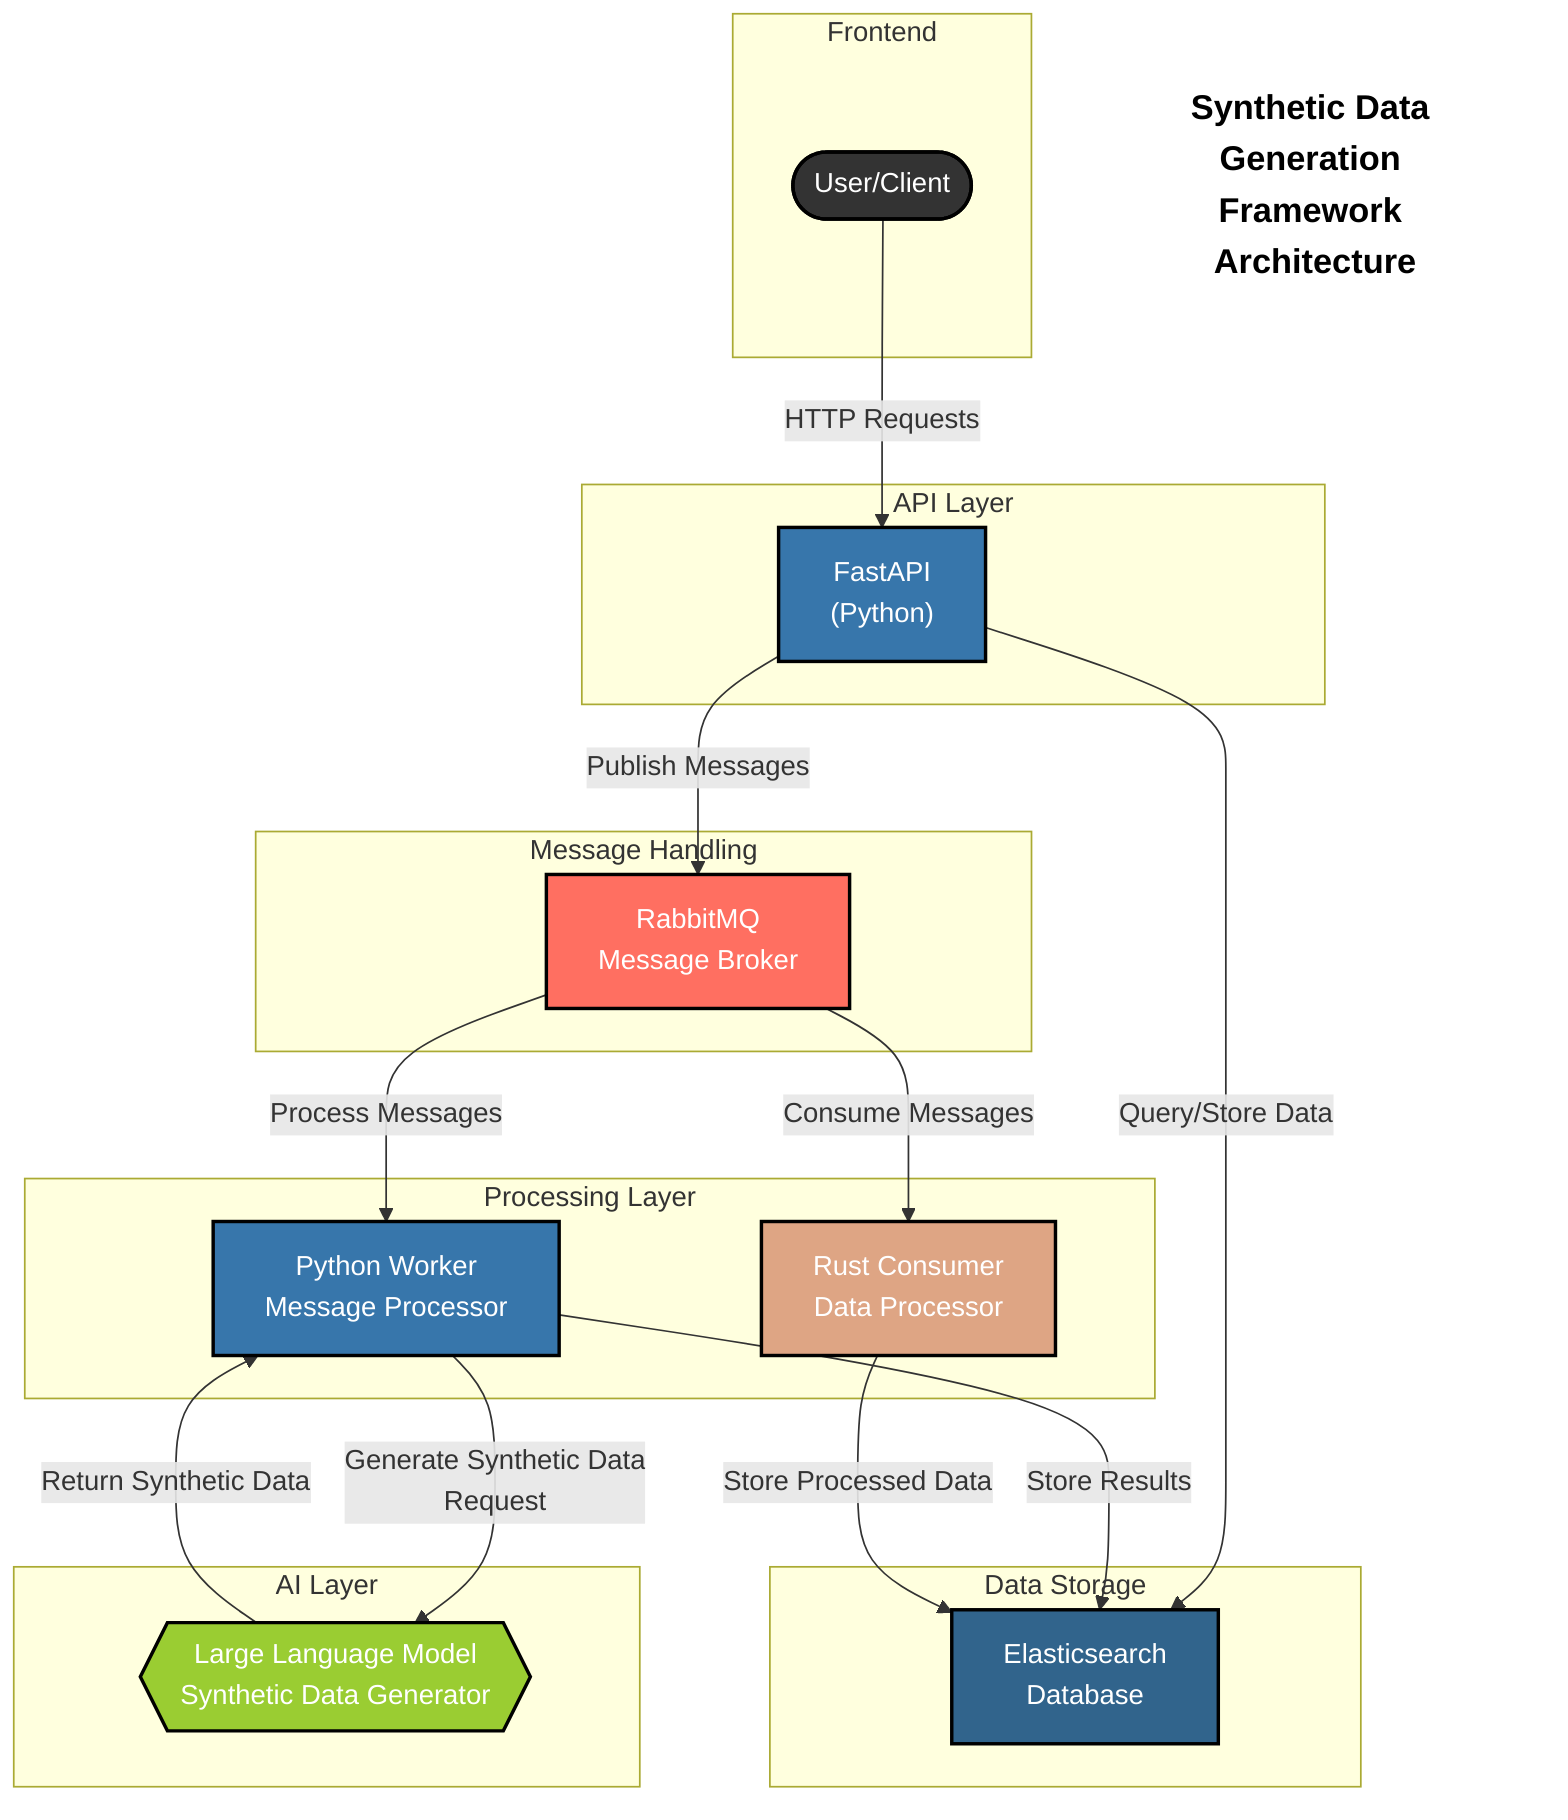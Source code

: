 flowchart TB
    %% Title
    classDef titleClass fill:none,stroke:none,color:black,font-size:20px,font-weight:bold
    title["Synthetic Data Generation Framework Architecture"]
    class title titleClass
    
    %% Component definitions with detailed labels
    client([User/Client])
    api["FastAPI
    (Python)"]
    rabbitmq["RabbitMQ
    Message Broker"]
    elasticsearch["Elasticsearch
    Database"]
    llm{{"Large Language Model
    Synthetic Data Generator"}}
    worker["Python Worker
    Message Processor"]
    consumer["Rust Consumer
    Data Processor"]
    
    %% Connections with descriptive labels
    client -->|"HTTP Requests"| api
    api -->|"Query/Store Data"| elasticsearch
    api -->|"Publish Messages"| rabbitmq
    rabbitmq -->|"Process Messages"| worker
    worker -->|"Generate Synthetic Data
    Request"| llm
    llm -->|"Return Synthetic Data"| worker
    worker -->|"Store Results"| elasticsearch
    rabbitmq -->|"Consume Messages"| consumer
    consumer -->|"Store Processed Data"| elasticsearch
    
    %% Component styling
    classDef clientStyle fill:#333,stroke:#000,color:white,stroke-width:2px
    classDef apiStyle fill:#3776AB,stroke:#000,color:white,stroke-width:2px
    classDef dbStyle fill:#31648C,stroke:#000,color:white,stroke-width:2px
    classDef msgStyle fill:#FF6F61,stroke:#000,color:white,stroke-width:2px
    classDef llmStyle fill:#9ACD32,stroke:#000,color:white,stroke-width:2px
    classDef workerStyle fill:#3776AB,stroke:#000,color:white,stroke-width:2px
    classDef consumerStyle fill:#DEA584,stroke:#000,color:white,stroke-width:2px
    
    %% Apply styling
    class client clientStyle
    class api apiStyle
    class elasticsearch dbStyle
    class rabbitmq msgStyle
    class llm llmStyle
    class worker workerStyle
    class consumer consumerStyle
    
    %% Subgraphs for clearer organization
    subgraph Frontend
        client
    end
    
    subgraph "API Layer"
        api
    end
    
    subgraph "Data Storage"
        elasticsearch
    end
    
    subgraph "Message Handling"
        rabbitmq
    end
    
    subgraph "Processing Layer"
        worker
        consumer
    end
    
    subgraph "AI Layer"
        llm
    end